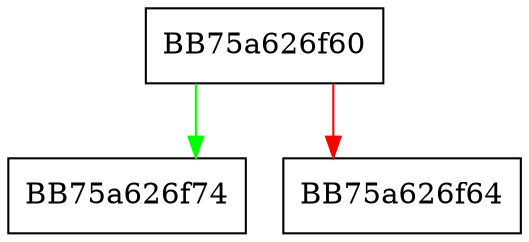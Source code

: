 digraph ValidateFlag {
  node [shape="box"];
  graph [splines=ortho];
  BB75a626f60 -> BB75a626f74 [color="green"];
  BB75a626f60 -> BB75a626f64 [color="red"];
}